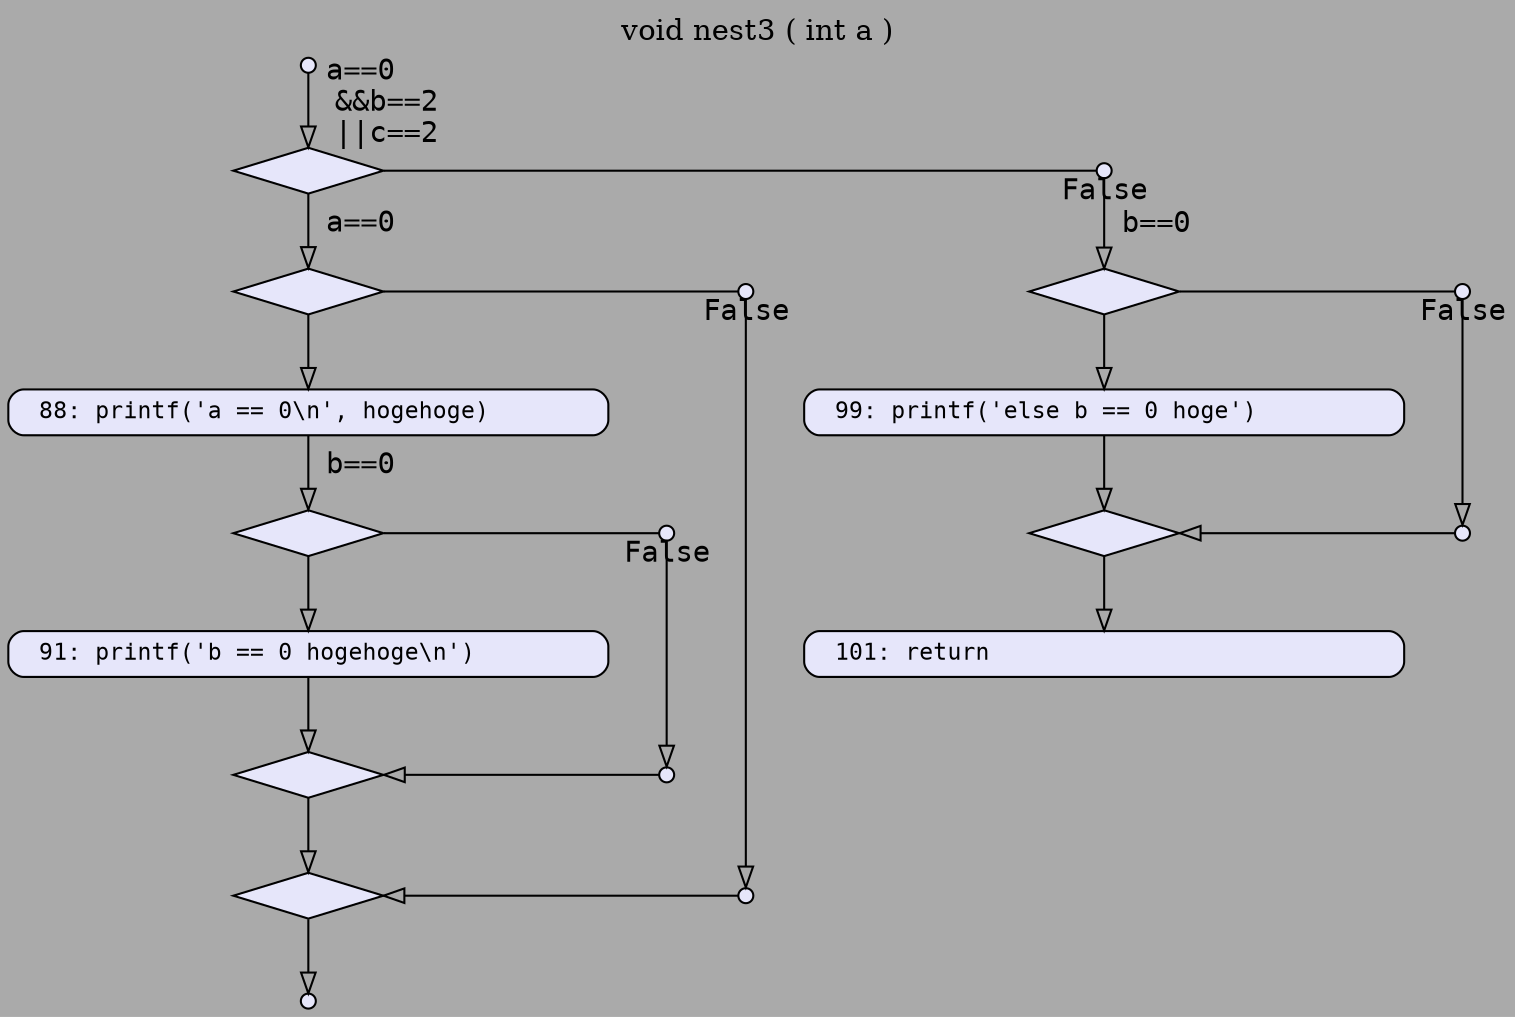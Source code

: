 digraph "void nest3 ( int a )" {

    label = "void nest3 ( int a )";
graph [
    bgcolor = "#aaaaaa",
    labelloc = "t",
    splines = "false",
];
edge [
    fillcolor = "#aaaaaa",
    fontcolor = "#000000",
    fontname = "NSimSun",
    fontsize = "14",
];
node [
    color = "#000000",
    fillcolor = "#e6e6fa",
    fixedsize = "true",
    fontcolor = "#000000",
    fontname = "NSimSun",
    fontsize = "11",
    shape = "box",
    style = "filled, rounded",
    width = "3.0",
];



Node_86    [height = "0.1",shape = "point",width = "0.1",label = ""]
Node_87    [height = "0.3",shape = "diamond",style = "filled",width = "1",label = ""]
Node_88    [height = "0.3",shape = "diamond",style = "filled",width = "1",label = ""]
Node_89    [height = "0.3",width = "4",label = " 88: printf('a == 0\\n', hogehoge)\l"]
Node_90    [height = "0.3",shape = "diamond",style = "filled",width = "1",label = ""]
Node_91    [height = "0.3",width = "4",label = " 91: printf('b == 0 hogehoge\\n')\l"]
Node_93    [height = "0.3",shape = "diamond",style = "filled",width = "1.0",label = ""]
Node_96    [height = "0.3",shape = "diamond",style = "filled",width = "1.0",label = ""]
Node_105   [height = "0.1",shape = "point",width = "0.1",label = ""]


Node_86 -> Node_87  [ headlabel = " a==0
    &&b==2
    ||c==2\l", labelangle = "-45", labeldistance = "3.0", labelfloat = "true", weight = "100",];
Node_87 -> Node_88  [ headlabel = " a==0\l", labelangle = "-45", labeldistance = "3.0", labelfloat = "true", weight = "100",];
Node_88 -> Node_89  [ weight = "100",];
Node_89 -> Node_90  [ headlabel = " b==0\l", labelangle = "-45", labeldistance = "3.0", labelfloat = "true", weight = "100",];
Node_90 -> Node_91  [ weight = "100",];
Node_91 -> Node_93  [ weight = "100",];
Node_93 -> Node_96  [ weight = "100",];
Node_96 -> Node_105  [ weight = "100",];



Node_92    [height = "0.1",shape = "point",width = "0.1",label = ""]
Node_94    [height = "0.1",shape = "point",width = "0.1",label = ""]


Node_90 -> Node_92  [ dir = "none", headlabel = " False\l", labelangle = "90", labeldistance = "1", labelfloat = "true",];
{rank = same; Node_90; Node_92}
Node_92 -> Node_94  [ weight = "100",];
Node_93 -> Node_94  [ dir = "back",];
{rank = same; Node_93; Node_94}



Node_95    [height = "0.1",shape = "point",width = "0.1",label = ""]
Node_97    [height = "0.1",shape = "point",width = "0.1",label = ""]


Node_88 -> Node_95  [ dir = "none", headlabel = " False\l", labelangle = "90", labeldistance = "1", labelfloat = "true",];
{rank = same; Node_88; Node_95}
Node_95 -> Node_97  [ weight = "100",];
Node_96 -> Node_97  [ dir = "back",];
{rank = same; Node_96; Node_97}



Node_98    [height = "0.1",shape = "point",width = "0.1",label = ""]
Node_99    [height = "0.3",shape = "diamond",style = "filled",width = "1",label = ""]
Node_100   [height = "0.3",width = "4",label = " 99: printf('else b == 0 hoge')\l"]
Node_102   [height = "0.3",shape = "diamond",style = "filled",width = "1.0",label = ""]
Node_104   [height = "0.3",width = "4",label = " 101: return\l"]


Node_87 -> Node_98  [ dir = "none", headlabel = " False\l", labelangle = "90", labeldistance = "1", labelfloat = "true",];
{rank = same; Node_87; Node_98}
Node_98 -> Node_99  [ headlabel = " b==0\l", labelangle = "-45", labeldistance = "3.0", labelfloat = "true", weight = "100",];
Node_99 -> Node_100  [ weight = "100",];
Node_100 -> Node_102  [ weight = "100",];
Node_102 -> Node_104  [ weight = "100",];



Node_101   [height = "0.1",shape = "point",width = "0.1",label = ""]
Node_103   [height = "0.1",shape = "point",width = "0.1",label = ""]


Node_99 -> Node_101  [ dir = "none", headlabel = " False\l", labelangle = "90", labeldistance = "1", labelfloat = "true",];
{rank = same; Node_99; Node_101}
Node_101 -> Node_103  [ weight = "100",];
Node_102 -> Node_103  [ dir = "back",];
{rank = same; Node_102; Node_103}
}
 